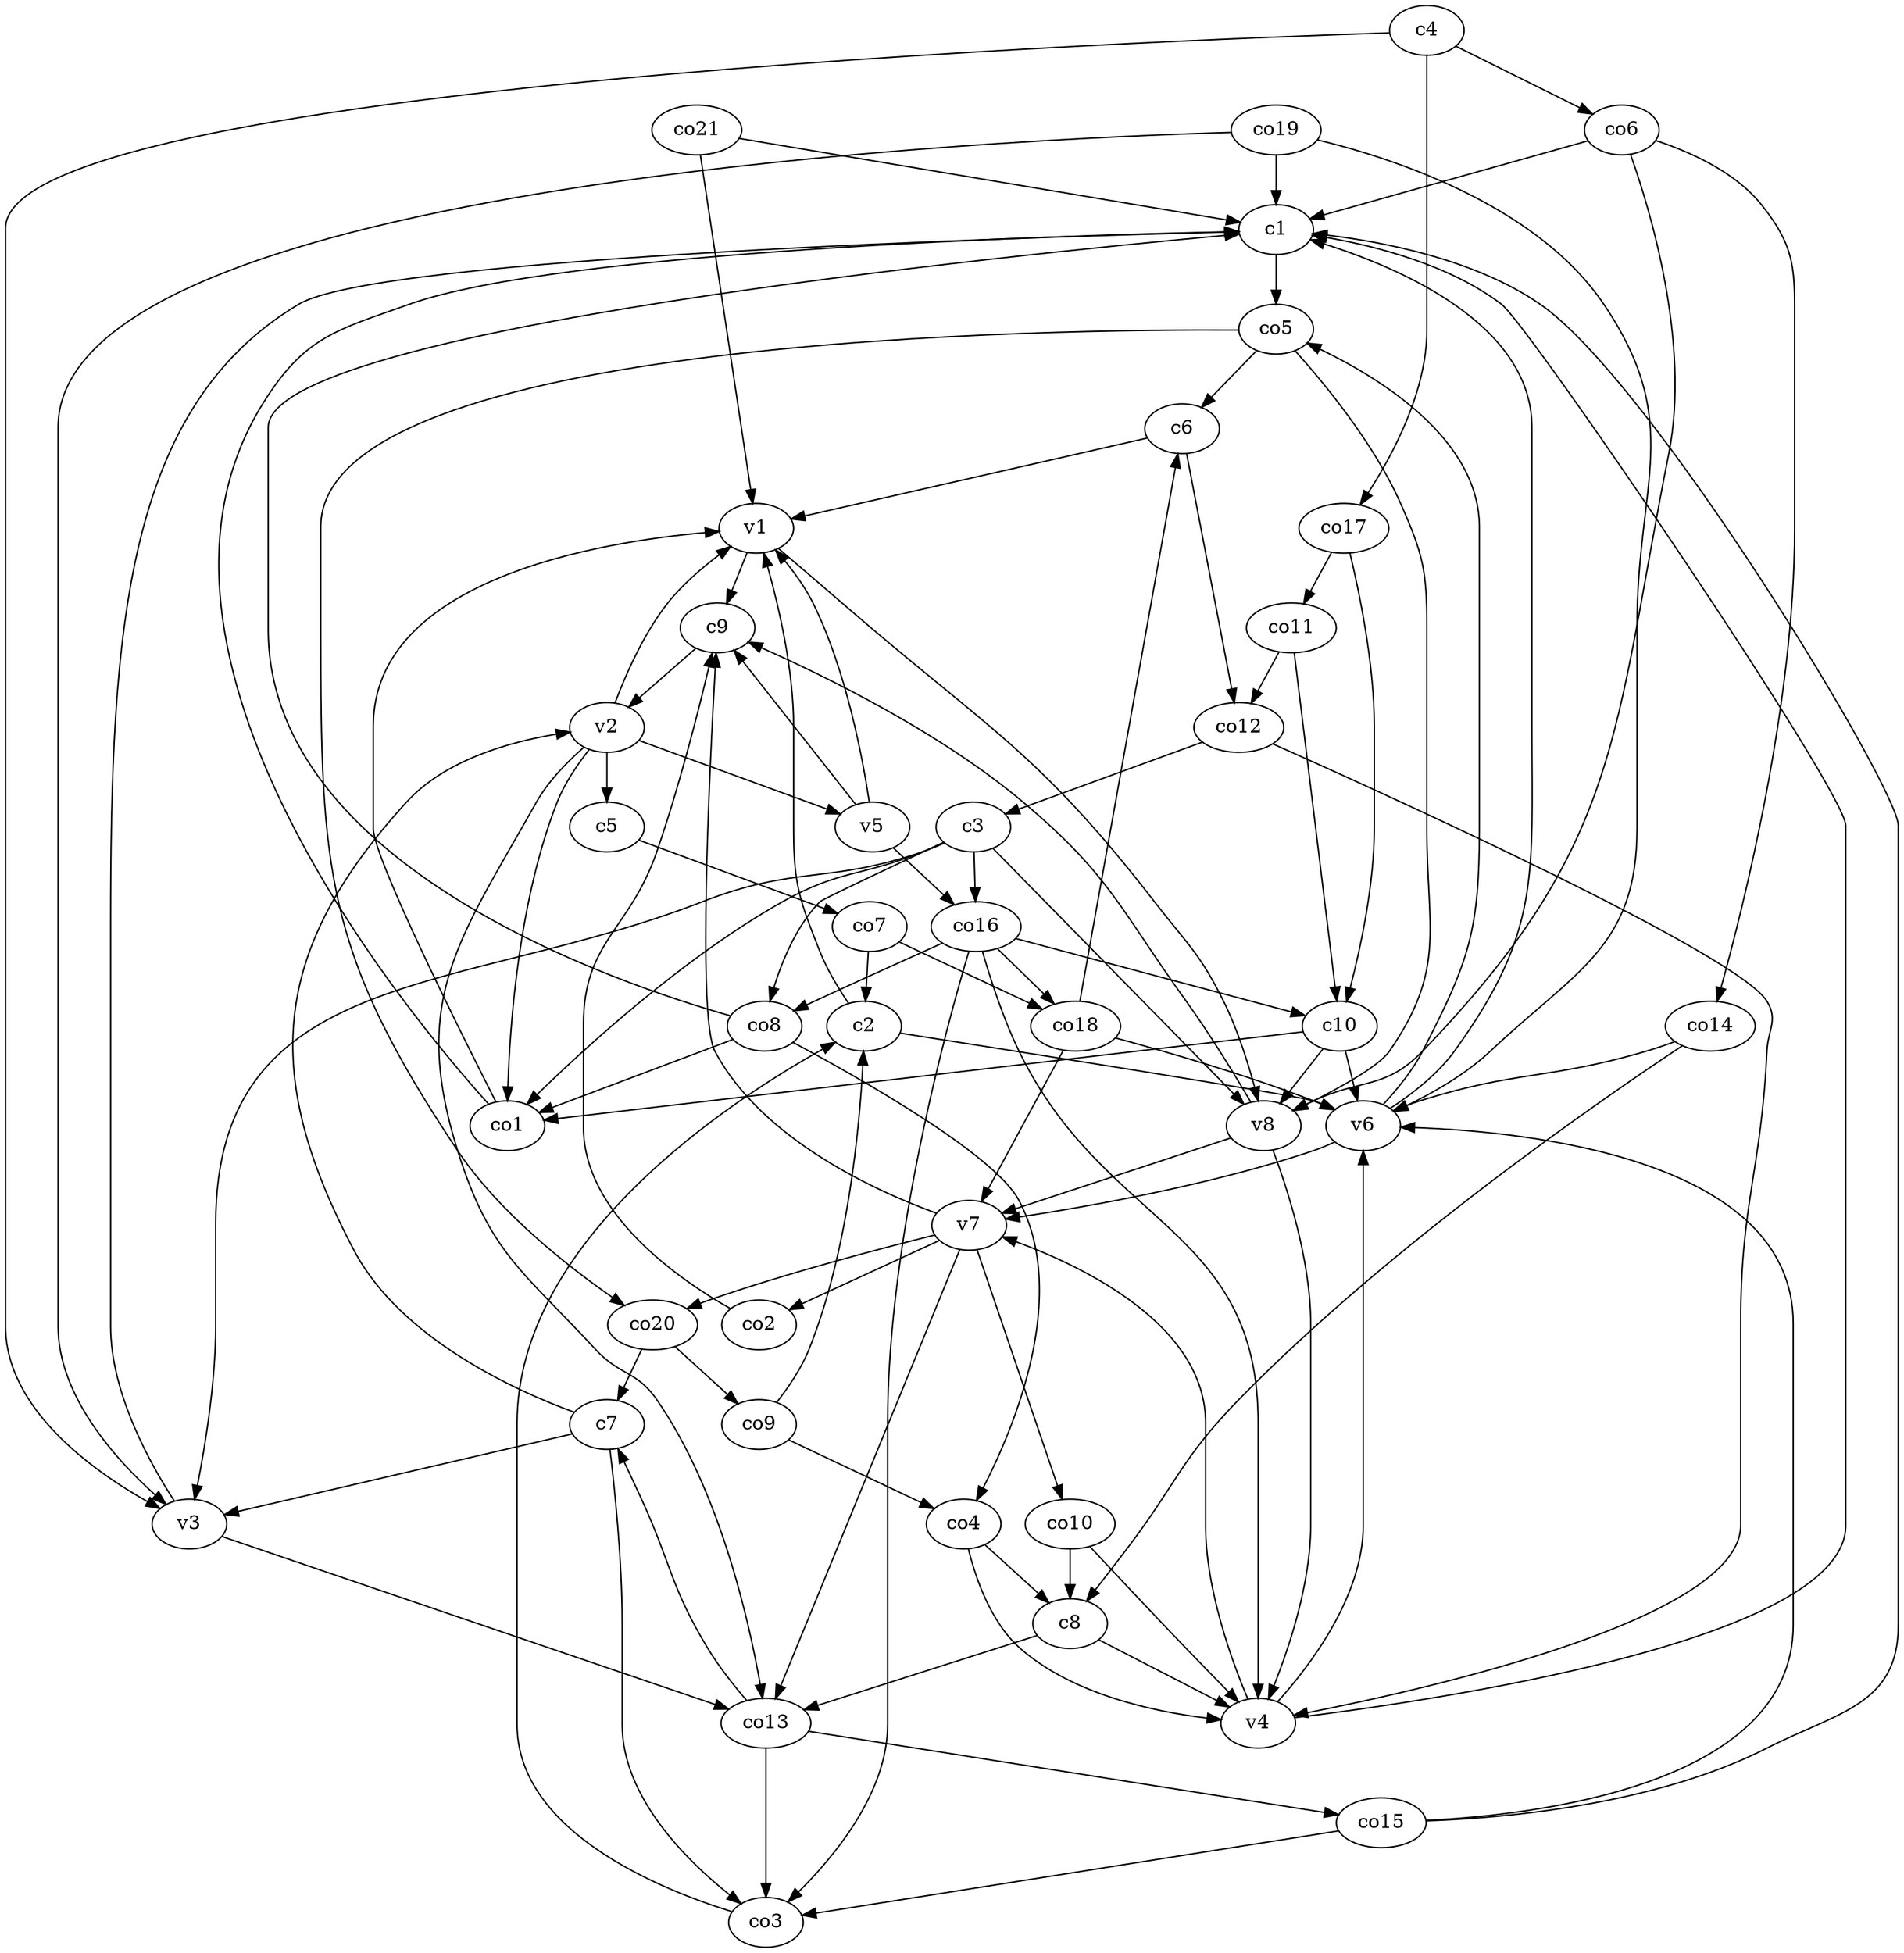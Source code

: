 strict digraph  {
c1;
c2;
c3;
c4;
c5;
c6;
c7;
c8;
c9;
c10;
v1;
v2;
v3;
v4;
v5;
v6;
v7;
v8;
co1;
co2;
co3;
co4;
co5;
co6;
co7;
co8;
co9;
co10;
co11;
co12;
co13;
co14;
co15;
co16;
co17;
co18;
co19;
co20;
co21;
c1 -> co5  [weight=1];
c2 -> v6  [weight=1];
c2 -> v1  [weight=1];
c3 -> co1  [weight=1];
c3 -> co16  [weight=1];
c3 -> co8  [weight=1];
c3 -> v8  [weight=1];
c3 -> v3  [weight=1];
c4 -> co17  [weight=1];
c4 -> co6  [weight=1];
c4 -> v3  [weight=1];
c5 -> co7  [weight=1];
c6 -> v1  [weight=1];
c6 -> co12  [weight=1];
c7 -> v2  [weight=1];
c7 -> co3  [weight=1];
c7 -> v3  [weight=1];
c8 -> v4  [weight=1];
c8 -> co13  [weight=1];
c9 -> v2  [weight=1];
c10 -> v6  [weight=1];
c10 -> co1  [weight=1];
c10 -> v8  [weight=1];
v1 -> c9  [weight=1];
v1 -> v8  [weight=1];
v2 -> c5  [weight=1];
v2 -> v5  [weight=1];
v2 -> co13  [weight=1];
v2 -> co1  [weight=1];
v2 -> v1  [weight=1];
v3 -> c1  [weight=1];
v3 -> co13  [weight=1];
v4 -> c1  [weight=1];
v4 -> v7  [weight=1];
v4 -> v6  [weight=1];
v5 -> c9  [weight=1];
v5 -> v1  [weight=1];
v5 -> co16  [weight=1];
v6 -> c1  [weight=1];
v6 -> co5  [weight=1];
v6 -> v7  [weight=1];
v7 -> c9  [weight=1];
v7 -> co13  [weight=1];
v7 -> co2  [weight=1];
v7 -> co20  [weight=1];
v7 -> co10  [weight=1];
v8 -> c9  [weight=1];
v8 -> v4  [weight=1];
v8 -> v7  [weight=1];
co1 -> c1  [weight=1];
co1 -> v1  [weight=1];
co2 -> c9  [weight=1];
co3 -> c2  [weight=1];
co4 -> c8  [weight=1];
co4 -> v4  [weight=1];
co5 -> c6  [weight=1];
co5 -> co20  [weight=1];
co5 -> v8  [weight=1];
co6 -> c1  [weight=1];
co6 -> co14  [weight=1];
co6 -> v8  [weight=1];
co7 -> c2  [weight=1];
co7 -> co18  [weight=1];
co8 -> c1  [weight=1];
co8 -> co1  [weight=1];
co8 -> co4  [weight=1];
co9 -> c2  [weight=1];
co9 -> co4  [weight=1];
co10 -> c8  [weight=1];
co10 -> v4  [weight=1];
co11 -> c10  [weight=1];
co11 -> co12  [weight=1];
co12 -> c3  [weight=1];
co12 -> v4  [weight=1];
co13 -> c7  [weight=1];
co13 -> co15  [weight=1];
co13 -> co3  [weight=1];
co14 -> c8  [weight=1];
co14 -> v6  [weight=1];
co15 -> c1  [weight=1];
co15 -> co3  [weight=1];
co15 -> v6  [weight=1];
co16 -> c10  [weight=1];
co16 -> co8  [weight=1];
co16 -> co3  [weight=1];
co16 -> v4  [weight=1];
co16 -> co18  [weight=1];
co17 -> c10  [weight=1];
co17 -> co11  [weight=1];
co18 -> c6  [weight=1];
co18 -> v6  [weight=1];
co18 -> v7  [weight=1];
co19 -> c1  [weight=1];
co19 -> v6  [weight=1];
co19 -> v3  [weight=1];
co20 -> c7  [weight=1];
co20 -> co9  [weight=1];
co21 -> c1  [weight=1];
co21 -> v1  [weight=1];
}
